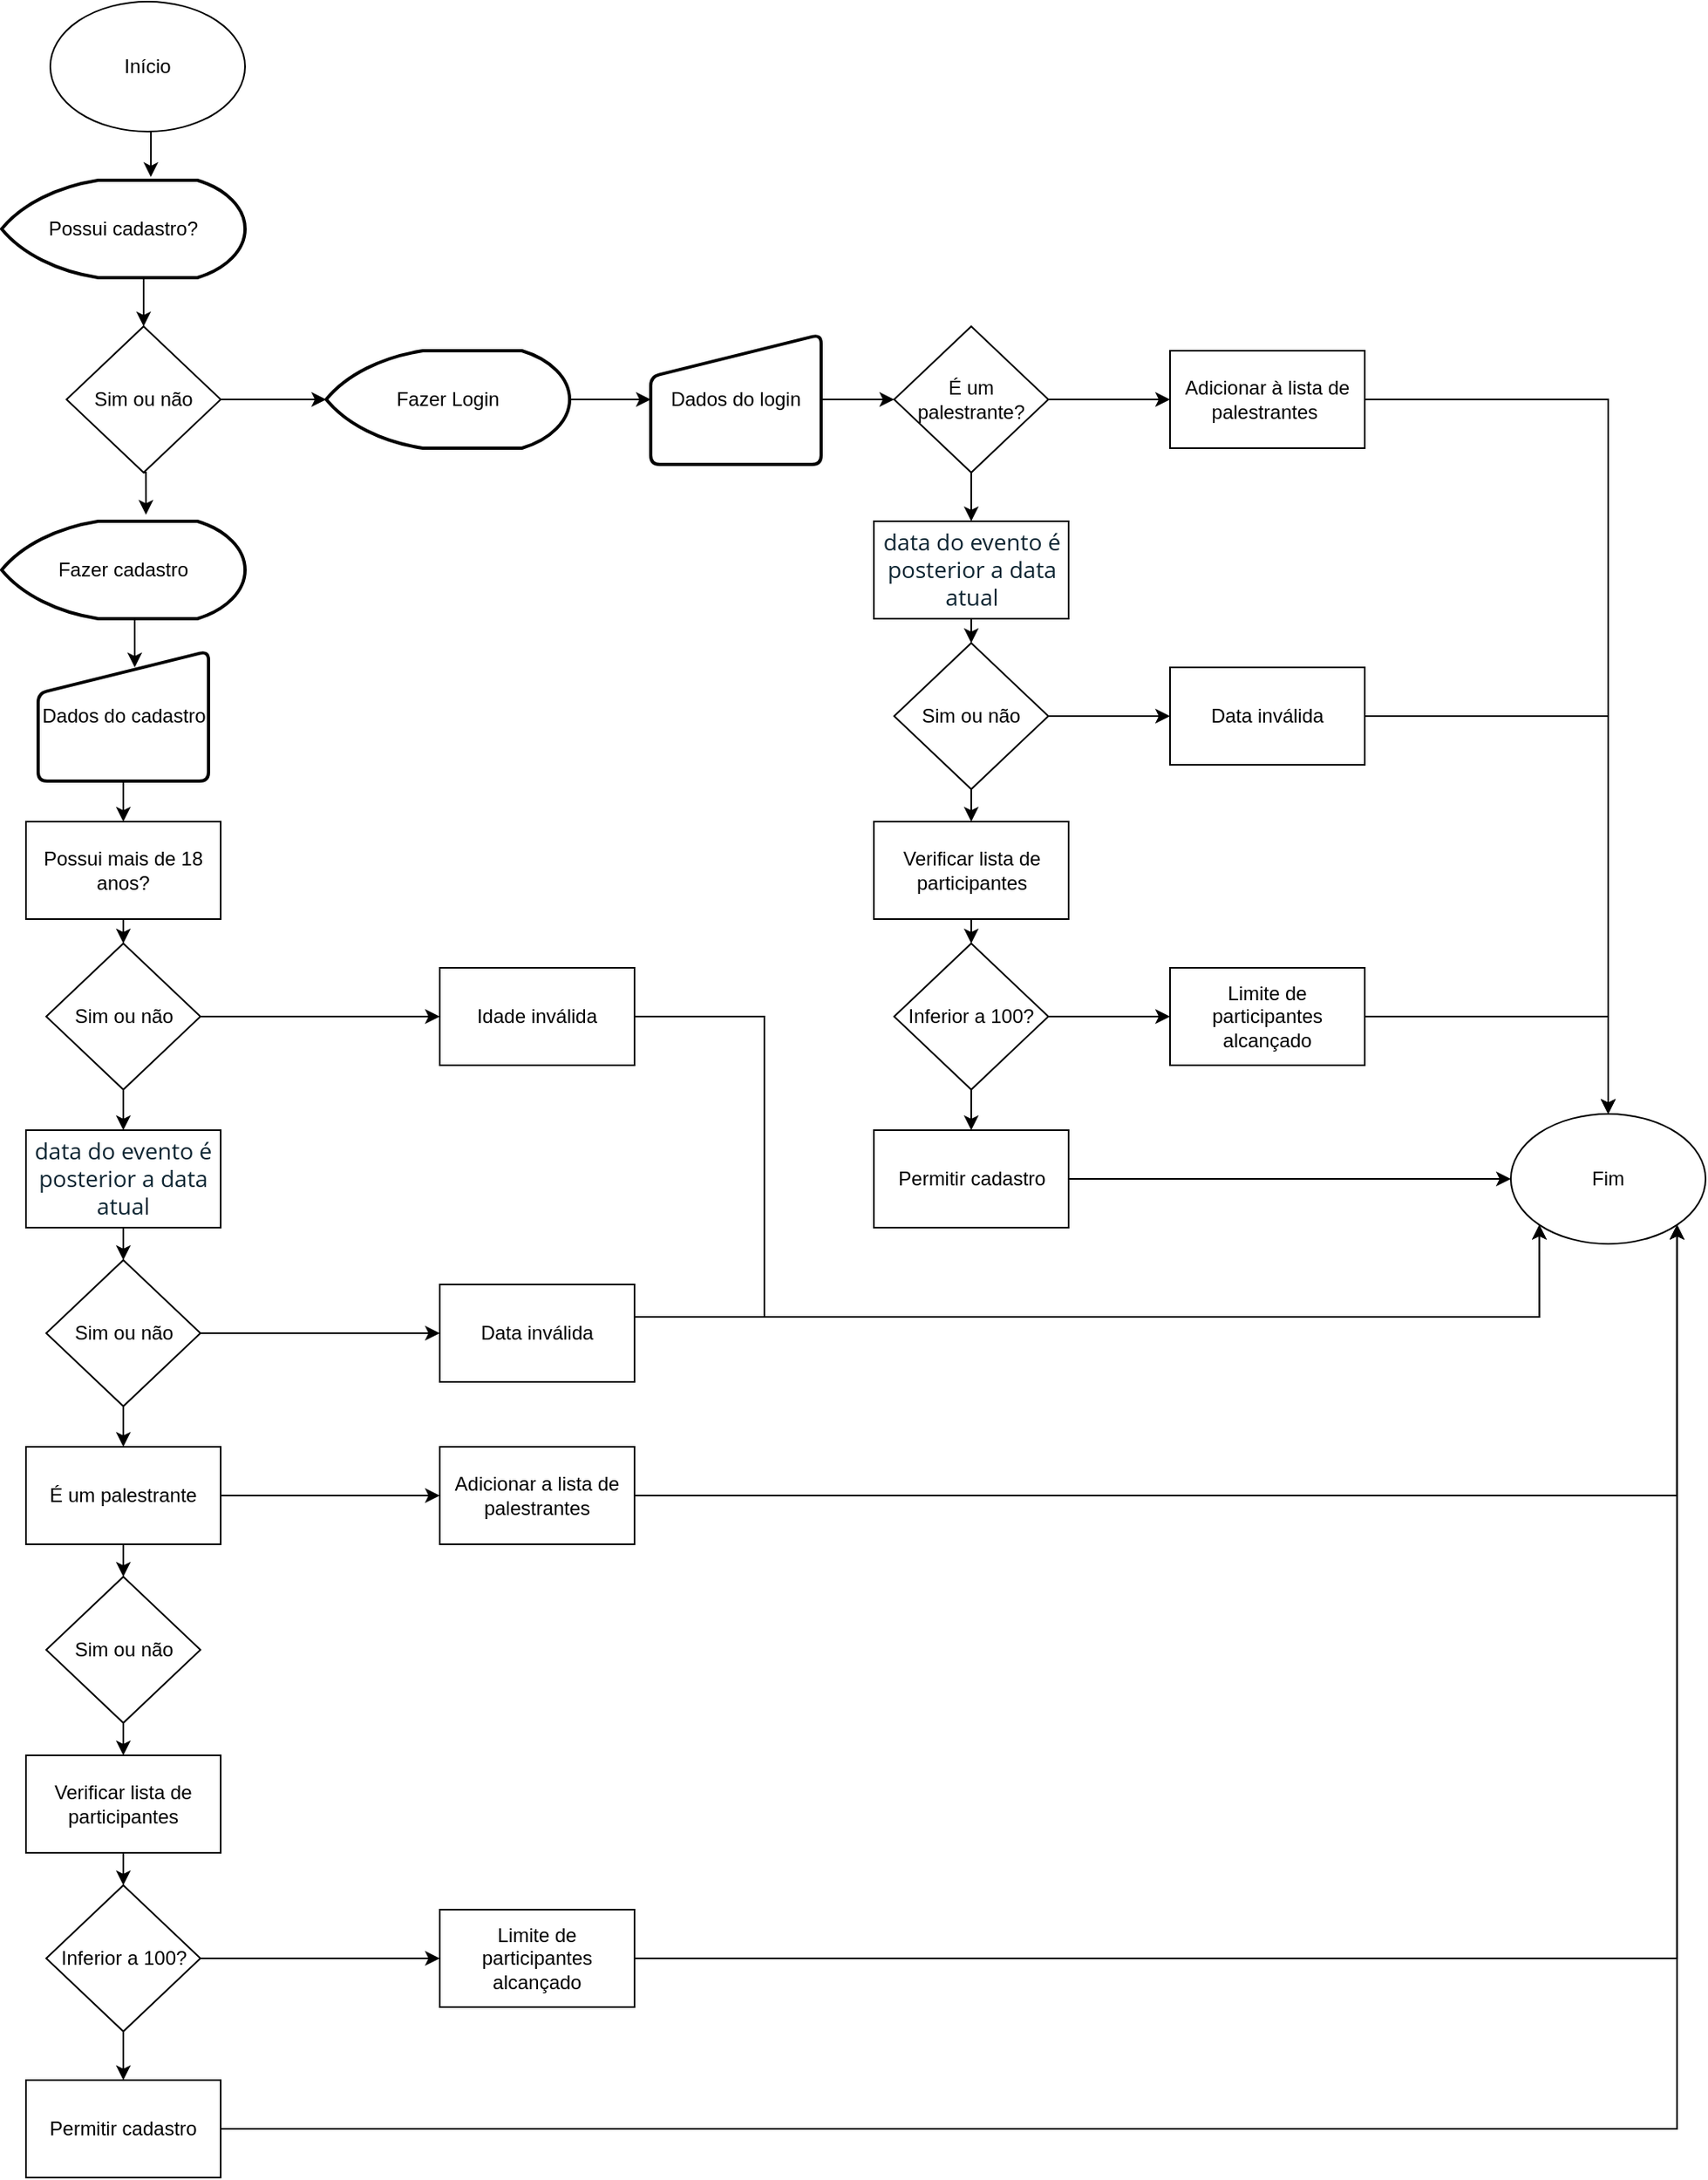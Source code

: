 <mxfile version="19.0.3" type="github">
  <diagram id="xBJ6RIBi5SQOp9k9MybP" name="Page-1">
    <mxGraphModel dx="950" dy="482" grid="1" gridSize="10" guides="1" tooltips="1" connect="1" arrows="1" fold="1" page="1" pageScale="1" pageWidth="827" pageHeight="1169" math="0" shadow="0">
      <root>
        <mxCell id="0" />
        <mxCell id="1" parent="0" />
        <mxCell id="zVArNFqmAzVrgOCEso5L-36" style="edgeStyle=orthogonalEdgeStyle;rounded=0;orthogonalLoop=1;jettySize=auto;html=1;exitX=0.5;exitY=1;exitDx=0;exitDy=0;entryX=0.613;entryY=-0.033;entryDx=0;entryDy=0;entryPerimeter=0;" edge="1" parent="1" source="zVArNFqmAzVrgOCEso5L-1" target="zVArNFqmAzVrgOCEso5L-2">
          <mxGeometry relative="1" as="geometry" />
        </mxCell>
        <mxCell id="zVArNFqmAzVrgOCEso5L-1" value="Início&lt;br&gt;" style="ellipse;whiteSpace=wrap;html=1;" vertex="1" parent="1">
          <mxGeometry x="70" y="50" width="120" height="80" as="geometry" />
        </mxCell>
        <mxCell id="zVArNFqmAzVrgOCEso5L-37" style="edgeStyle=orthogonalEdgeStyle;rounded=0;orthogonalLoop=1;jettySize=auto;html=1;exitX=0.5;exitY=1;exitDx=0;exitDy=0;exitPerimeter=0;entryX=0.5;entryY=0;entryDx=0;entryDy=0;" edge="1" parent="1" source="zVArNFqmAzVrgOCEso5L-2" target="zVArNFqmAzVrgOCEso5L-3">
          <mxGeometry relative="1" as="geometry" />
        </mxCell>
        <mxCell id="zVArNFqmAzVrgOCEso5L-2" value="Possui cadastro?" style="strokeWidth=2;html=1;shape=mxgraph.flowchart.display;whiteSpace=wrap;" vertex="1" parent="1">
          <mxGeometry x="40" y="160" width="150" height="60" as="geometry" />
        </mxCell>
        <mxCell id="zVArNFqmAzVrgOCEso5L-38" style="edgeStyle=orthogonalEdgeStyle;rounded=0;orthogonalLoop=1;jettySize=auto;html=1;exitX=0.5;exitY=1;exitDx=0;exitDy=0;entryX=0.593;entryY=-0.067;entryDx=0;entryDy=0;entryPerimeter=0;" edge="1" parent="1" source="zVArNFqmAzVrgOCEso5L-3" target="zVArNFqmAzVrgOCEso5L-5">
          <mxGeometry relative="1" as="geometry" />
        </mxCell>
        <mxCell id="zVArNFqmAzVrgOCEso5L-54" style="edgeStyle=orthogonalEdgeStyle;rounded=0;orthogonalLoop=1;jettySize=auto;html=1;exitX=1;exitY=0.5;exitDx=0;exitDy=0;entryX=0;entryY=0.5;entryDx=0;entryDy=0;entryPerimeter=0;" edge="1" parent="1" source="zVArNFqmAzVrgOCEso5L-3" target="zVArNFqmAzVrgOCEso5L-4">
          <mxGeometry relative="1" as="geometry" />
        </mxCell>
        <mxCell id="zVArNFqmAzVrgOCEso5L-3" value="Sim ou não" style="rhombus;whiteSpace=wrap;html=1;" vertex="1" parent="1">
          <mxGeometry x="80" y="250" width="95" height="90" as="geometry" />
        </mxCell>
        <mxCell id="zVArNFqmAzVrgOCEso5L-55" style="edgeStyle=orthogonalEdgeStyle;rounded=0;orthogonalLoop=1;jettySize=auto;html=1;exitX=1;exitY=0.5;exitDx=0;exitDy=0;exitPerimeter=0;entryX=0;entryY=0.5;entryDx=0;entryDy=0;" edge="1" parent="1" source="zVArNFqmAzVrgOCEso5L-4" target="zVArNFqmAzVrgOCEso5L-10">
          <mxGeometry relative="1" as="geometry" />
        </mxCell>
        <mxCell id="zVArNFqmAzVrgOCEso5L-4" value="Fazer Login" style="strokeWidth=2;html=1;shape=mxgraph.flowchart.display;whiteSpace=wrap;" vertex="1" parent="1">
          <mxGeometry x="240" y="265" width="150" height="60" as="geometry" />
        </mxCell>
        <mxCell id="zVArNFqmAzVrgOCEso5L-39" style="edgeStyle=orthogonalEdgeStyle;rounded=0;orthogonalLoop=1;jettySize=auto;html=1;exitX=0.5;exitY=1;exitDx=0;exitDy=0;exitPerimeter=0;entryX=0.567;entryY=0.125;entryDx=0;entryDy=0;entryPerimeter=0;" edge="1" parent="1" source="zVArNFqmAzVrgOCEso5L-5" target="zVArNFqmAzVrgOCEso5L-9">
          <mxGeometry relative="1" as="geometry" />
        </mxCell>
        <mxCell id="zVArNFqmAzVrgOCEso5L-5" value="Fazer cadastro" style="strokeWidth=2;html=1;shape=mxgraph.flowchart.display;whiteSpace=wrap;" vertex="1" parent="1">
          <mxGeometry x="40" y="370" width="150" height="60" as="geometry" />
        </mxCell>
        <mxCell id="zVArNFqmAzVrgOCEso5L-41" style="edgeStyle=orthogonalEdgeStyle;rounded=0;orthogonalLoop=1;jettySize=auto;html=1;exitX=0.5;exitY=1;exitDx=0;exitDy=0;entryX=0.5;entryY=0;entryDx=0;entryDy=0;" edge="1" parent="1" source="zVArNFqmAzVrgOCEso5L-9" target="zVArNFqmAzVrgOCEso5L-19">
          <mxGeometry relative="1" as="geometry" />
        </mxCell>
        <mxCell id="zVArNFqmAzVrgOCEso5L-9" value="Dados do cadastro" style="html=1;strokeWidth=2;shape=manualInput;whiteSpace=wrap;rounded=1;size=26;arcSize=11;" vertex="1" parent="1">
          <mxGeometry x="62.5" y="450" width="105" height="80" as="geometry" />
        </mxCell>
        <mxCell id="zVArNFqmAzVrgOCEso5L-56" style="edgeStyle=orthogonalEdgeStyle;rounded=0;orthogonalLoop=1;jettySize=auto;html=1;exitX=1;exitY=0.5;exitDx=0;exitDy=0;entryX=0;entryY=0.5;entryDx=0;entryDy=0;" edge="1" parent="1" source="zVArNFqmAzVrgOCEso5L-10" target="zVArNFqmAzVrgOCEso5L-13">
          <mxGeometry relative="1" as="geometry" />
        </mxCell>
        <mxCell id="zVArNFqmAzVrgOCEso5L-10" value="Dados do login" style="html=1;strokeWidth=2;shape=manualInput;whiteSpace=wrap;rounded=1;size=26;arcSize=11;" vertex="1" parent="1">
          <mxGeometry x="440" y="255" width="105" height="80" as="geometry" />
        </mxCell>
        <mxCell id="zVArNFqmAzVrgOCEso5L-57" style="edgeStyle=orthogonalEdgeStyle;rounded=0;orthogonalLoop=1;jettySize=auto;html=1;exitX=1;exitY=0.5;exitDx=0;exitDy=0;entryX=0;entryY=0.5;entryDx=0;entryDy=0;" edge="1" parent="1" source="zVArNFqmAzVrgOCEso5L-13" target="zVArNFqmAzVrgOCEso5L-14">
          <mxGeometry relative="1" as="geometry" />
        </mxCell>
        <mxCell id="zVArNFqmAzVrgOCEso5L-58" style="edgeStyle=orthogonalEdgeStyle;rounded=0;orthogonalLoop=1;jettySize=auto;html=1;exitX=0.5;exitY=1;exitDx=0;exitDy=0;entryX=0.5;entryY=0;entryDx=0;entryDy=0;" edge="1" parent="1" source="zVArNFqmAzVrgOCEso5L-13" target="zVArNFqmAzVrgOCEso5L-21">
          <mxGeometry relative="1" as="geometry" />
        </mxCell>
        <mxCell id="zVArNFqmAzVrgOCEso5L-13" value="É um palestrante?" style="rhombus;whiteSpace=wrap;html=1;" vertex="1" parent="1">
          <mxGeometry x="590" y="250" width="95" height="90" as="geometry" />
        </mxCell>
        <mxCell id="zVArNFqmAzVrgOCEso5L-64" style="edgeStyle=orthogonalEdgeStyle;rounded=0;orthogonalLoop=1;jettySize=auto;html=1;exitX=1;exitY=0.5;exitDx=0;exitDy=0;entryX=0.5;entryY=0;entryDx=0;entryDy=0;" edge="1" parent="1" source="zVArNFqmAzVrgOCEso5L-14" target="zVArNFqmAzVrgOCEso5L-16">
          <mxGeometry relative="1" as="geometry" />
        </mxCell>
        <mxCell id="zVArNFqmAzVrgOCEso5L-14" value="Adicionar à lista de palestrantes&amp;nbsp;" style="whiteSpace=wrap;html=1;" vertex="1" parent="1">
          <mxGeometry x="760" y="265" width="120" height="60" as="geometry" />
        </mxCell>
        <mxCell id="zVArNFqmAzVrgOCEso5L-48" style="edgeStyle=orthogonalEdgeStyle;rounded=0;orthogonalLoop=1;jettySize=auto;html=1;exitX=0.5;exitY=1;exitDx=0;exitDy=0;entryX=0.5;entryY=0;entryDx=0;entryDy=0;" edge="1" parent="1" source="zVArNFqmAzVrgOCEso5L-15" target="zVArNFqmAzVrgOCEso5L-18">
          <mxGeometry relative="1" as="geometry">
            <mxPoint x="110" y="1210" as="targetPoint" />
          </mxGeometry>
        </mxCell>
        <mxCell id="zVArNFqmAzVrgOCEso5L-15" value="Verificar lista de participantes" style="whiteSpace=wrap;html=1;" vertex="1" parent="1">
          <mxGeometry x="55" y="1130" width="120" height="60" as="geometry" />
        </mxCell>
        <mxCell id="zVArNFqmAzVrgOCEso5L-16" value="Fim&lt;br&gt;" style="ellipse;whiteSpace=wrap;html=1;" vertex="1" parent="1">
          <mxGeometry x="970" y="735" width="120" height="80" as="geometry" />
        </mxCell>
        <mxCell id="zVArNFqmAzVrgOCEso5L-46" style="edgeStyle=orthogonalEdgeStyle;rounded=0;orthogonalLoop=1;jettySize=auto;html=1;exitX=0.5;exitY=1;exitDx=0;exitDy=0;entryX=0.5;entryY=0;entryDx=0;entryDy=0;" edge="1" parent="1" source="zVArNFqmAzVrgOCEso5L-17" target="zVArNFqmAzVrgOCEso5L-24">
          <mxGeometry relative="1" as="geometry" />
        </mxCell>
        <mxCell id="zVArNFqmAzVrgOCEso5L-51" style="edgeStyle=orthogonalEdgeStyle;rounded=0;orthogonalLoop=1;jettySize=auto;html=1;exitX=1;exitY=0.5;exitDx=0;exitDy=0;entryX=0;entryY=0.5;entryDx=0;entryDy=0;" edge="1" parent="1" source="zVArNFqmAzVrgOCEso5L-17" target="zVArNFqmAzVrgOCEso5L-25">
          <mxGeometry relative="1" as="geometry" />
        </mxCell>
        <mxCell id="zVArNFqmAzVrgOCEso5L-17" value="É um palestrante" style="whiteSpace=wrap;html=1;" vertex="1" parent="1">
          <mxGeometry x="55" y="940" width="120" height="60" as="geometry" />
        </mxCell>
        <mxCell id="zVArNFqmAzVrgOCEso5L-49" style="edgeStyle=orthogonalEdgeStyle;rounded=0;orthogonalLoop=1;jettySize=auto;html=1;exitX=0.5;exitY=1;exitDx=0;exitDy=0;entryX=0.5;entryY=0;entryDx=0;entryDy=0;" edge="1" parent="1" source="zVArNFqmAzVrgOCEso5L-18" target="zVArNFqmAzVrgOCEso5L-26">
          <mxGeometry relative="1" as="geometry" />
        </mxCell>
        <mxCell id="zVArNFqmAzVrgOCEso5L-50" style="edgeStyle=orthogonalEdgeStyle;rounded=0;orthogonalLoop=1;jettySize=auto;html=1;exitX=1;exitY=0.5;exitDx=0;exitDy=0;entryX=0;entryY=0.5;entryDx=0;entryDy=0;" edge="1" parent="1" source="zVArNFqmAzVrgOCEso5L-18" target="zVArNFqmAzVrgOCEso5L-34">
          <mxGeometry relative="1" as="geometry" />
        </mxCell>
        <mxCell id="zVArNFqmAzVrgOCEso5L-18" value="Inferior a 100?" style="rhombus;whiteSpace=wrap;html=1;" vertex="1" parent="1">
          <mxGeometry x="67.5" y="1210" width="95" height="90" as="geometry" />
        </mxCell>
        <mxCell id="zVArNFqmAzVrgOCEso5L-42" style="edgeStyle=orthogonalEdgeStyle;rounded=0;orthogonalLoop=1;jettySize=auto;html=1;exitX=0.5;exitY=1;exitDx=0;exitDy=0;entryX=0.5;entryY=0;entryDx=0;entryDy=0;" edge="1" parent="1" source="zVArNFqmAzVrgOCEso5L-19" target="zVArNFqmAzVrgOCEso5L-20">
          <mxGeometry relative="1" as="geometry" />
        </mxCell>
        <mxCell id="zVArNFqmAzVrgOCEso5L-19" value="Possui mais de 18 anos?" style="whiteSpace=wrap;html=1;" vertex="1" parent="1">
          <mxGeometry x="55" y="555" width="120" height="60" as="geometry" />
        </mxCell>
        <mxCell id="zVArNFqmAzVrgOCEso5L-43" style="edgeStyle=orthogonalEdgeStyle;rounded=0;orthogonalLoop=1;jettySize=auto;html=1;exitX=0.5;exitY=1;exitDx=0;exitDy=0;entryX=0.5;entryY=0;entryDx=0;entryDy=0;" edge="1" parent="1" source="zVArNFqmAzVrgOCEso5L-20" target="zVArNFqmAzVrgOCEso5L-30">
          <mxGeometry relative="1" as="geometry" />
        </mxCell>
        <mxCell id="zVArNFqmAzVrgOCEso5L-53" style="edgeStyle=orthogonalEdgeStyle;rounded=0;orthogonalLoop=1;jettySize=auto;html=1;exitX=1;exitY=0.5;exitDx=0;exitDy=0;entryX=0;entryY=0.5;entryDx=0;entryDy=0;" edge="1" parent="1" source="zVArNFqmAzVrgOCEso5L-20" target="zVArNFqmAzVrgOCEso5L-33">
          <mxGeometry relative="1" as="geometry" />
        </mxCell>
        <mxCell id="zVArNFqmAzVrgOCEso5L-20" value="Sim ou não" style="rhombus;whiteSpace=wrap;html=1;" vertex="1" parent="1">
          <mxGeometry x="67.5" y="630" width="95" height="90" as="geometry" />
        </mxCell>
        <mxCell id="zVArNFqmAzVrgOCEso5L-59" style="edgeStyle=orthogonalEdgeStyle;rounded=0;orthogonalLoop=1;jettySize=auto;html=1;exitX=0.5;exitY=1;exitDx=0;exitDy=0;entryX=0.5;entryY=0;entryDx=0;entryDy=0;" edge="1" parent="1" source="zVArNFqmAzVrgOCEso5L-21" target="zVArNFqmAzVrgOCEso5L-22">
          <mxGeometry relative="1" as="geometry" />
        </mxCell>
        <mxCell id="zVArNFqmAzVrgOCEso5L-21" value="&lt;span style=&quot;box-sizing: border-box; color: rgb(13, 37, 50); font-family: &amp;quot;Open Sans Hebrew&amp;quot;, &amp;quot;Open Sans&amp;quot;, sans-serif; font-size: 14px; text-align: start; background-color: rgb(255, 255, 255);&quot;&gt;data do evento é posterior a data atual&lt;/span&gt;" style="whiteSpace=wrap;html=1;" vertex="1" parent="1">
          <mxGeometry x="577.5" y="370" width="120" height="60" as="geometry" />
        </mxCell>
        <mxCell id="zVArNFqmAzVrgOCEso5L-60" style="edgeStyle=orthogonalEdgeStyle;rounded=0;orthogonalLoop=1;jettySize=auto;html=1;exitX=0.5;exitY=1;exitDx=0;exitDy=0;entryX=0.5;entryY=0;entryDx=0;entryDy=0;" edge="1" parent="1" source="zVArNFqmAzVrgOCEso5L-22" target="zVArNFqmAzVrgOCEso5L-27">
          <mxGeometry relative="1" as="geometry" />
        </mxCell>
        <mxCell id="zVArNFqmAzVrgOCEso5L-69" style="edgeStyle=orthogonalEdgeStyle;rounded=0;orthogonalLoop=1;jettySize=auto;html=1;exitX=1;exitY=0.5;exitDx=0;exitDy=0;entryX=0;entryY=0.5;entryDx=0;entryDy=0;" edge="1" parent="1" source="zVArNFqmAzVrgOCEso5L-22" target="zVArNFqmAzVrgOCEso5L-68">
          <mxGeometry relative="1" as="geometry" />
        </mxCell>
        <mxCell id="zVArNFqmAzVrgOCEso5L-22" value="Sim ou não" style="rhombus;whiteSpace=wrap;html=1;" vertex="1" parent="1">
          <mxGeometry x="590" y="445" width="95" height="90" as="geometry" />
        </mxCell>
        <mxCell id="zVArNFqmAzVrgOCEso5L-47" style="edgeStyle=orthogonalEdgeStyle;rounded=0;orthogonalLoop=1;jettySize=auto;html=1;exitX=0.5;exitY=1;exitDx=0;exitDy=0;entryX=0.5;entryY=0;entryDx=0;entryDy=0;" edge="1" parent="1" source="zVArNFqmAzVrgOCEso5L-24" target="zVArNFqmAzVrgOCEso5L-15">
          <mxGeometry relative="1" as="geometry" />
        </mxCell>
        <mxCell id="zVArNFqmAzVrgOCEso5L-24" value="Sim ou não" style="rhombus;whiteSpace=wrap;html=1;" vertex="1" parent="1">
          <mxGeometry x="67.5" y="1020" width="95" height="90" as="geometry" />
        </mxCell>
        <mxCell id="zVArNFqmAzVrgOCEso5L-73" style="edgeStyle=orthogonalEdgeStyle;rounded=0;orthogonalLoop=1;jettySize=auto;html=1;exitX=1;exitY=0.5;exitDx=0;exitDy=0;entryX=1;entryY=1;entryDx=0;entryDy=0;" edge="1" parent="1" source="zVArNFqmAzVrgOCEso5L-25" target="zVArNFqmAzVrgOCEso5L-16">
          <mxGeometry relative="1" as="geometry">
            <mxPoint x="1070" y="830" as="targetPoint" />
          </mxGeometry>
        </mxCell>
        <mxCell id="zVArNFqmAzVrgOCEso5L-25" value="Adicionar a lista de palestrantes" style="whiteSpace=wrap;html=1;" vertex="1" parent="1">
          <mxGeometry x="310" y="940" width="120" height="60" as="geometry" />
        </mxCell>
        <mxCell id="zVArNFqmAzVrgOCEso5L-75" style="edgeStyle=orthogonalEdgeStyle;rounded=0;orthogonalLoop=1;jettySize=auto;html=1;exitX=1;exitY=0.5;exitDx=0;exitDy=0;entryX=1;entryY=1;entryDx=0;entryDy=0;" edge="1" parent="1" source="zVArNFqmAzVrgOCEso5L-26" target="zVArNFqmAzVrgOCEso5L-16">
          <mxGeometry relative="1" as="geometry">
            <mxPoint x="1070" y="1260" as="targetPoint" />
          </mxGeometry>
        </mxCell>
        <mxCell id="zVArNFqmAzVrgOCEso5L-26" value="Permitir cadastro" style="whiteSpace=wrap;html=1;" vertex="1" parent="1">
          <mxGeometry x="55" y="1330" width="120" height="60" as="geometry" />
        </mxCell>
        <mxCell id="zVArNFqmAzVrgOCEso5L-61" style="edgeStyle=orthogonalEdgeStyle;rounded=0;orthogonalLoop=1;jettySize=auto;html=1;exitX=0.5;exitY=1;exitDx=0;exitDy=0;entryX=0.5;entryY=0;entryDx=0;entryDy=0;" edge="1" parent="1" source="zVArNFqmAzVrgOCEso5L-27" target="zVArNFqmAzVrgOCEso5L-28">
          <mxGeometry relative="1" as="geometry" />
        </mxCell>
        <mxCell id="zVArNFqmAzVrgOCEso5L-27" value="Verificar lista de participantes" style="whiteSpace=wrap;html=1;" vertex="1" parent="1">
          <mxGeometry x="577.5" y="555" width="120" height="60" as="geometry" />
        </mxCell>
        <mxCell id="zVArNFqmAzVrgOCEso5L-62" style="edgeStyle=orthogonalEdgeStyle;rounded=0;orthogonalLoop=1;jettySize=auto;html=1;exitX=0.5;exitY=1;exitDx=0;exitDy=0;entryX=0.5;entryY=0;entryDx=0;entryDy=0;" edge="1" parent="1" source="zVArNFqmAzVrgOCEso5L-28" target="zVArNFqmAzVrgOCEso5L-29">
          <mxGeometry relative="1" as="geometry" />
        </mxCell>
        <mxCell id="zVArNFqmAzVrgOCEso5L-63" style="edgeStyle=orthogonalEdgeStyle;rounded=0;orthogonalLoop=1;jettySize=auto;html=1;exitX=1;exitY=0.5;exitDx=0;exitDy=0;entryX=0;entryY=0.5;entryDx=0;entryDy=0;" edge="1" parent="1" source="zVArNFqmAzVrgOCEso5L-28" target="zVArNFqmAzVrgOCEso5L-35">
          <mxGeometry relative="1" as="geometry" />
        </mxCell>
        <mxCell id="zVArNFqmAzVrgOCEso5L-28" value="Inferior a 100?" style="rhombus;whiteSpace=wrap;html=1;" vertex="1" parent="1">
          <mxGeometry x="590" y="630" width="95" height="90" as="geometry" />
        </mxCell>
        <mxCell id="zVArNFqmAzVrgOCEso5L-67" style="edgeStyle=orthogonalEdgeStyle;rounded=0;orthogonalLoop=1;jettySize=auto;html=1;exitX=1;exitY=0.5;exitDx=0;exitDy=0;entryX=0;entryY=0.5;entryDx=0;entryDy=0;" edge="1" parent="1" source="zVArNFqmAzVrgOCEso5L-29" target="zVArNFqmAzVrgOCEso5L-16">
          <mxGeometry relative="1" as="geometry" />
        </mxCell>
        <mxCell id="zVArNFqmAzVrgOCEso5L-29" value="Permitir cadastro" style="whiteSpace=wrap;html=1;" vertex="1" parent="1">
          <mxGeometry x="577.5" y="745" width="120" height="60" as="geometry" />
        </mxCell>
        <mxCell id="zVArNFqmAzVrgOCEso5L-44" style="edgeStyle=orthogonalEdgeStyle;rounded=0;orthogonalLoop=1;jettySize=auto;html=1;exitX=0.5;exitY=1;exitDx=0;exitDy=0;entryX=0.5;entryY=0;entryDx=0;entryDy=0;" edge="1" parent="1" source="zVArNFqmAzVrgOCEso5L-30" target="zVArNFqmAzVrgOCEso5L-31">
          <mxGeometry relative="1" as="geometry" />
        </mxCell>
        <mxCell id="zVArNFqmAzVrgOCEso5L-30" value="&lt;span style=&quot;color: rgb(13, 37, 50); font-family: &amp;quot;Open Sans Hebrew&amp;quot;, &amp;quot;Open Sans&amp;quot;, sans-serif; font-size: 14px; text-align: start; background-color: rgb(255, 255, 255);&quot;&gt;data do evento é posterior a data atual&lt;/span&gt;" style="whiteSpace=wrap;html=1;" vertex="1" parent="1">
          <mxGeometry x="55" y="745" width="120" height="60" as="geometry" />
        </mxCell>
        <mxCell id="zVArNFqmAzVrgOCEso5L-45" style="edgeStyle=orthogonalEdgeStyle;rounded=0;orthogonalLoop=1;jettySize=auto;html=1;exitX=0.5;exitY=1;exitDx=0;exitDy=0;entryX=0.5;entryY=0;entryDx=0;entryDy=0;" edge="1" parent="1" source="zVArNFqmAzVrgOCEso5L-31" target="zVArNFqmAzVrgOCEso5L-17">
          <mxGeometry relative="1" as="geometry" />
        </mxCell>
        <mxCell id="zVArNFqmAzVrgOCEso5L-52" style="edgeStyle=orthogonalEdgeStyle;rounded=0;orthogonalLoop=1;jettySize=auto;html=1;exitX=1;exitY=0.5;exitDx=0;exitDy=0;entryX=0;entryY=0.5;entryDx=0;entryDy=0;" edge="1" parent="1" source="zVArNFqmAzVrgOCEso5L-31" target="zVArNFqmAzVrgOCEso5L-32">
          <mxGeometry relative="1" as="geometry" />
        </mxCell>
        <mxCell id="zVArNFqmAzVrgOCEso5L-31" value="Sim ou não" style="rhombus;whiteSpace=wrap;html=1;" vertex="1" parent="1">
          <mxGeometry x="67.5" y="825" width="95" height="90" as="geometry" />
        </mxCell>
        <mxCell id="zVArNFqmAzVrgOCEso5L-76" style="edgeStyle=orthogonalEdgeStyle;rounded=0;orthogonalLoop=1;jettySize=auto;html=1;exitX=1;exitY=0.5;exitDx=0;exitDy=0;entryX=0;entryY=1;entryDx=0;entryDy=0;" edge="1" parent="1" source="zVArNFqmAzVrgOCEso5L-32" target="zVArNFqmAzVrgOCEso5L-16">
          <mxGeometry relative="1" as="geometry">
            <mxPoint x="510" y="860" as="targetPoint" />
            <Array as="points">
              <mxPoint x="430" y="860" />
              <mxPoint x="988" y="860" />
            </Array>
          </mxGeometry>
        </mxCell>
        <mxCell id="zVArNFqmAzVrgOCEso5L-32" value="Data inválida" style="whiteSpace=wrap;html=1;" vertex="1" parent="1">
          <mxGeometry x="310" y="840" width="120" height="60" as="geometry" />
        </mxCell>
        <mxCell id="zVArNFqmAzVrgOCEso5L-71" style="edgeStyle=orthogonalEdgeStyle;rounded=0;orthogonalLoop=1;jettySize=auto;html=1;exitX=1;exitY=0.5;exitDx=0;exitDy=0;entryX=0;entryY=1;entryDx=0;entryDy=0;" edge="1" parent="1" source="zVArNFqmAzVrgOCEso5L-33" target="zVArNFqmAzVrgOCEso5L-16">
          <mxGeometry relative="1" as="geometry">
            <mxPoint x="1000" y="860" as="targetPoint" />
            <Array as="points">
              <mxPoint x="510" y="675" />
              <mxPoint x="510" y="860" />
              <mxPoint x="988" y="860" />
            </Array>
          </mxGeometry>
        </mxCell>
        <mxCell id="zVArNFqmAzVrgOCEso5L-33" value="Idade inválida" style="whiteSpace=wrap;html=1;" vertex="1" parent="1">
          <mxGeometry x="310" y="645" width="120" height="60" as="geometry" />
        </mxCell>
        <mxCell id="zVArNFqmAzVrgOCEso5L-74" style="edgeStyle=orthogonalEdgeStyle;rounded=0;orthogonalLoop=1;jettySize=auto;html=1;exitX=1;exitY=0.5;exitDx=0;exitDy=0;entryX=1;entryY=1;entryDx=0;entryDy=0;" edge="1" parent="1" source="zVArNFqmAzVrgOCEso5L-34" target="zVArNFqmAzVrgOCEso5L-16">
          <mxGeometry relative="1" as="geometry">
            <mxPoint x="1070" y="969" as="targetPoint" />
          </mxGeometry>
        </mxCell>
        <mxCell id="zVArNFqmAzVrgOCEso5L-34" value="Limite de participantes alcançado" style="whiteSpace=wrap;html=1;" vertex="1" parent="1">
          <mxGeometry x="310" y="1225" width="120" height="60" as="geometry" />
        </mxCell>
        <mxCell id="zVArNFqmAzVrgOCEso5L-66" style="edgeStyle=orthogonalEdgeStyle;rounded=0;orthogonalLoop=1;jettySize=auto;html=1;exitX=1;exitY=0.5;exitDx=0;exitDy=0;entryX=0.5;entryY=0;entryDx=0;entryDy=0;" edge="1" parent="1" source="zVArNFqmAzVrgOCEso5L-35" target="zVArNFqmAzVrgOCEso5L-16">
          <mxGeometry relative="1" as="geometry" />
        </mxCell>
        <mxCell id="zVArNFqmAzVrgOCEso5L-35" value="Limite de participantes alcançado" style="whiteSpace=wrap;html=1;" vertex="1" parent="1">
          <mxGeometry x="760" y="645" width="120" height="60" as="geometry" />
        </mxCell>
        <mxCell id="zVArNFqmAzVrgOCEso5L-70" style="edgeStyle=orthogonalEdgeStyle;rounded=0;orthogonalLoop=1;jettySize=auto;html=1;exitX=1;exitY=0.5;exitDx=0;exitDy=0;entryX=0.5;entryY=0;entryDx=0;entryDy=0;" edge="1" parent="1" source="zVArNFqmAzVrgOCEso5L-68" target="zVArNFqmAzVrgOCEso5L-16">
          <mxGeometry relative="1" as="geometry" />
        </mxCell>
        <mxCell id="zVArNFqmAzVrgOCEso5L-68" value="Data inválida" style="whiteSpace=wrap;html=1;" vertex="1" parent="1">
          <mxGeometry x="760" y="460" width="120" height="60" as="geometry" />
        </mxCell>
      </root>
    </mxGraphModel>
  </diagram>
</mxfile>
